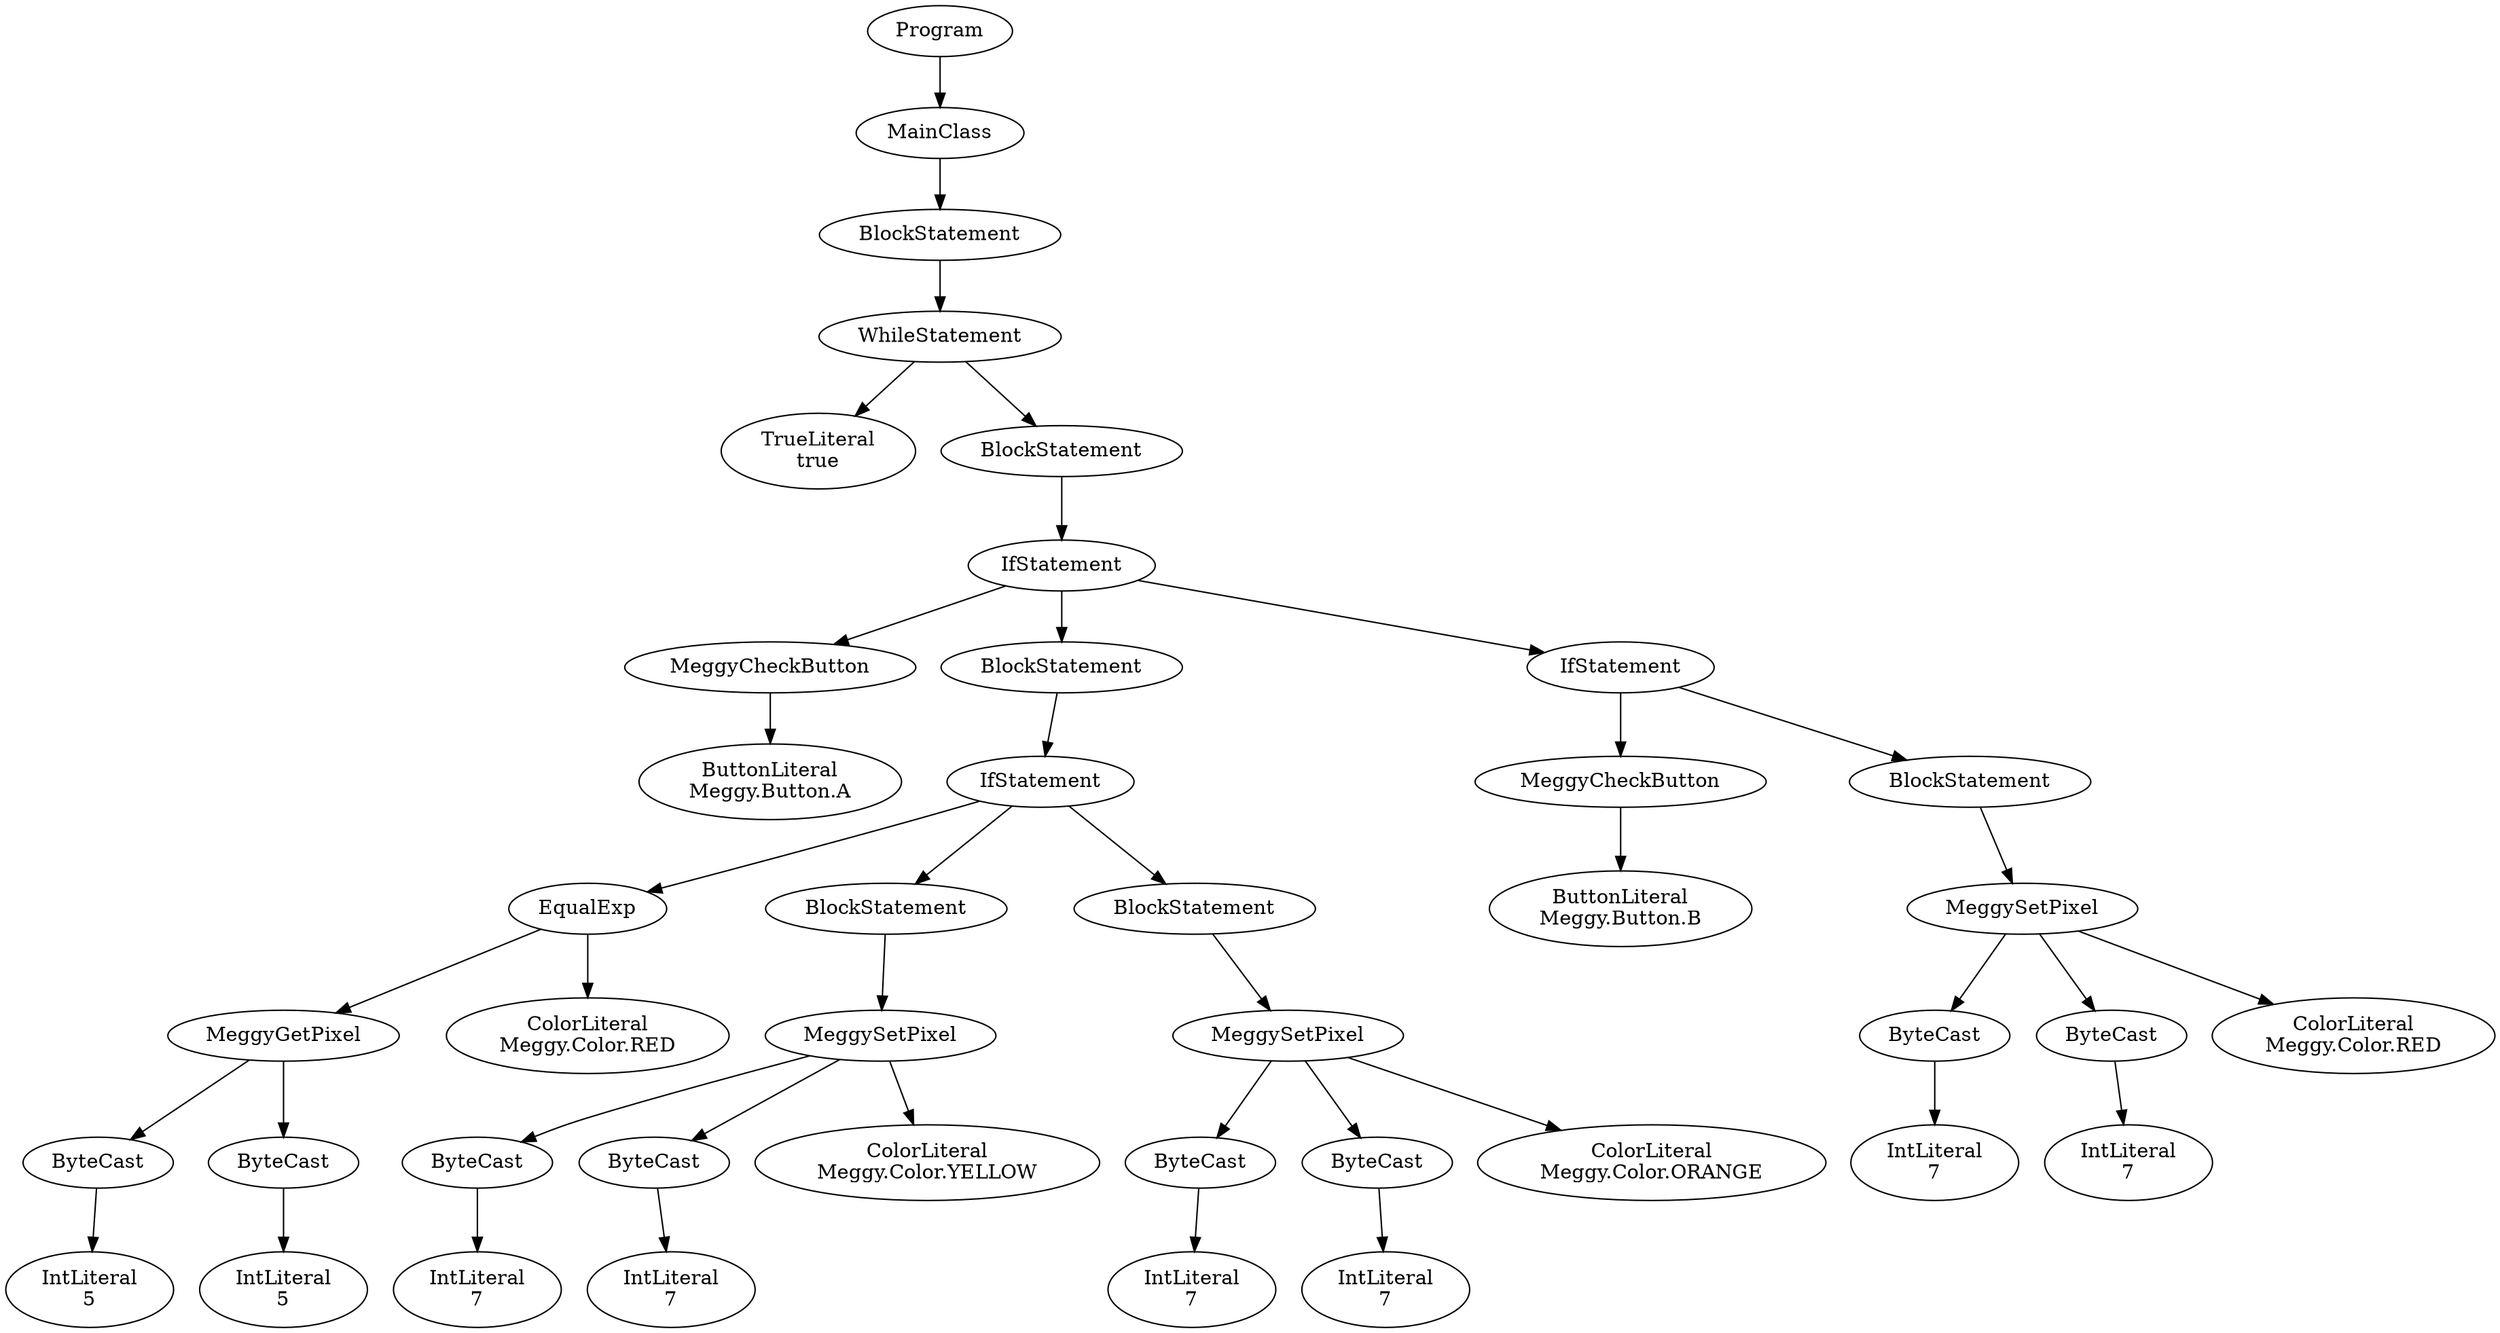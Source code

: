 digraph ASTGraph {
0 [ label="Program" ];
1 [ label="MainClass" ];
0 -> 1
2 [ label="BlockStatement" ];
1 -> 2
3 [ label="WhileStatement" ];
2 -> 3
4 [ label="TrueLiteral\ntrue" ];
3 -> 4
5 [ label="BlockStatement" ];
3 -> 5
6 [ label="IfStatement" ];
5 -> 6
7 [ label="MeggyCheckButton" ];
6 -> 7
8 [ label="ButtonLiteral\nMeggy.Button.A" ];
7 -> 8
9 [ label="BlockStatement" ];
6 -> 9
10 [ label="IfStatement" ];
9 -> 10
11 [ label="EqualExp" ];
10 -> 11
12 [ label="MeggyGetPixel" ];
11 -> 12
13 [ label="ByteCast" ];
12 -> 13
14 [ label="IntLiteral\n5" ];
13 -> 14
15 [ label="ByteCast" ];
12 -> 15
16 [ label="IntLiteral\n5" ];
15 -> 16
17 [ label="ColorLiteral\nMeggy.Color.RED" ];
11 -> 17
18 [ label="BlockStatement" ];
10 -> 18
19 [ label="MeggySetPixel" ];
18 -> 19
20 [ label="ByteCast" ];
19 -> 20
21 [ label="IntLiteral\n7" ];
20 -> 21
22 [ label="ByteCast" ];
19 -> 22
23 [ label="IntLiteral\n7" ];
22 -> 23
24 [ label="ColorLiteral\nMeggy.Color.YELLOW" ];
19 -> 24
25 [ label="BlockStatement" ];
10 -> 25
26 [ label="MeggySetPixel" ];
25 -> 26
27 [ label="ByteCast" ];
26 -> 27
28 [ label="IntLiteral\n7" ];
27 -> 28
29 [ label="ByteCast" ];
26 -> 29
30 [ label="IntLiteral\n7" ];
29 -> 30
31 [ label="ColorLiteral\nMeggy.Color.ORANGE" ];
26 -> 31
32 [ label="IfStatement" ];
6 -> 32
33 [ label="MeggyCheckButton" ];
32 -> 33
34 [ label="ButtonLiteral\nMeggy.Button.B" ];
33 -> 34
35 [ label="BlockStatement" ];
32 -> 35
36 [ label="MeggySetPixel" ];
35 -> 36
37 [ label="ByteCast" ];
36 -> 37
38 [ label="IntLiteral\n7" ];
37 -> 38
39 [ label="ByteCast" ];
36 -> 39
40 [ label="IntLiteral\n7" ];
39 -> 40
41 [ label="ColorLiteral\nMeggy.Color.RED" ];
36 -> 41
}
